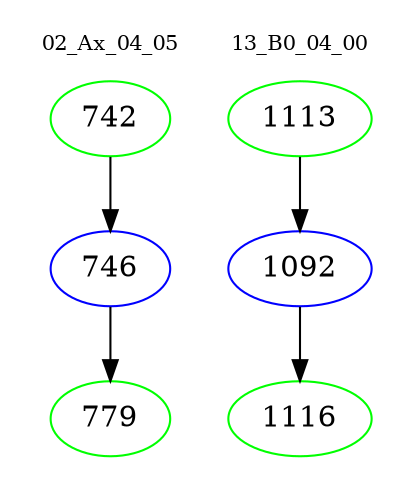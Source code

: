 digraph{
subgraph cluster_0 {
color = white
label = "02_Ax_04_05";
fontsize=10;
T0_742 [label="742", color="green"]
T0_742 -> T0_746 [color="black"]
T0_746 [label="746", color="blue"]
T0_746 -> T0_779 [color="black"]
T0_779 [label="779", color="green"]
}
subgraph cluster_1 {
color = white
label = "13_B0_04_00";
fontsize=10;
T1_1113 [label="1113", color="green"]
T1_1113 -> T1_1092 [color="black"]
T1_1092 [label="1092", color="blue"]
T1_1092 -> T1_1116 [color="black"]
T1_1116 [label="1116", color="green"]
}
}
